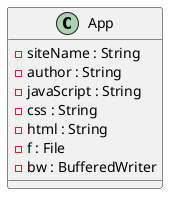 @startuml
'https://plantuml.com/sequence-diagram

Class App{
- siteName : String
- author : String
- javaScript : String
- css : String
- html : String
- f : File
- bw : BufferedWriter
}

@enduml